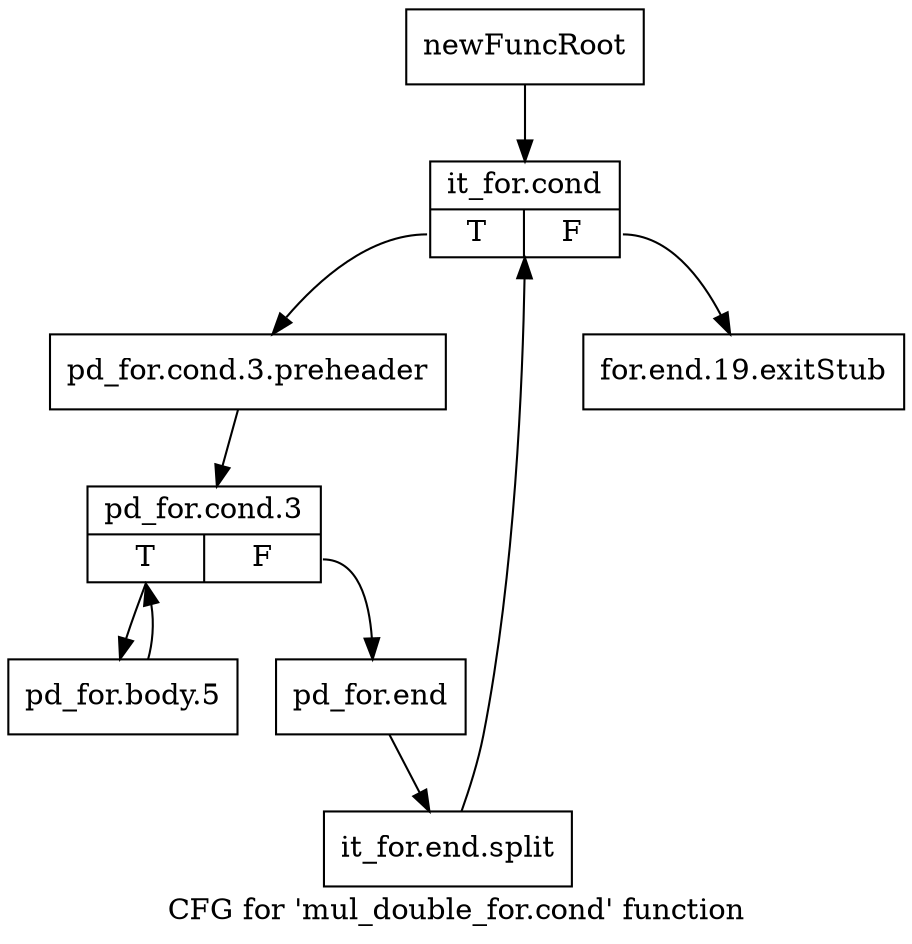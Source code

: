 digraph "CFG for 'mul_double_for.cond' function" {
	label="CFG for 'mul_double_for.cond' function";

	Node0xaf3d730 [shape=record,label="{newFuncRoot}"];
	Node0xaf3d730 -> Node0xaf3d7d0;
	Node0xaf3d780 [shape=record,label="{for.end.19.exitStub}"];
	Node0xaf3d7d0 [shape=record,label="{it_for.cond|{<s0>T|<s1>F}}"];
	Node0xaf3d7d0:s0 -> Node0xaf3d820;
	Node0xaf3d7d0:s1 -> Node0xaf3d780;
	Node0xaf3d820 [shape=record,label="{pd_for.cond.3.preheader}"];
	Node0xaf3d820 -> Node0xaf3d870;
	Node0xaf3d870 [shape=record,label="{pd_for.cond.3|{<s0>T|<s1>F}}"];
	Node0xaf3d870:s0 -> Node0xaf3d910;
	Node0xaf3d870:s1 -> Node0xaf3d8c0;
	Node0xaf3d8c0 [shape=record,label="{pd_for.end}"];
	Node0xaf3d8c0 -> Node0xf585950;
	Node0xf585950 [shape=record,label="{it_for.end.split}"];
	Node0xf585950 -> Node0xaf3d7d0;
	Node0xaf3d910 [shape=record,label="{pd_for.body.5}"];
	Node0xaf3d910 -> Node0xaf3d870;
}
